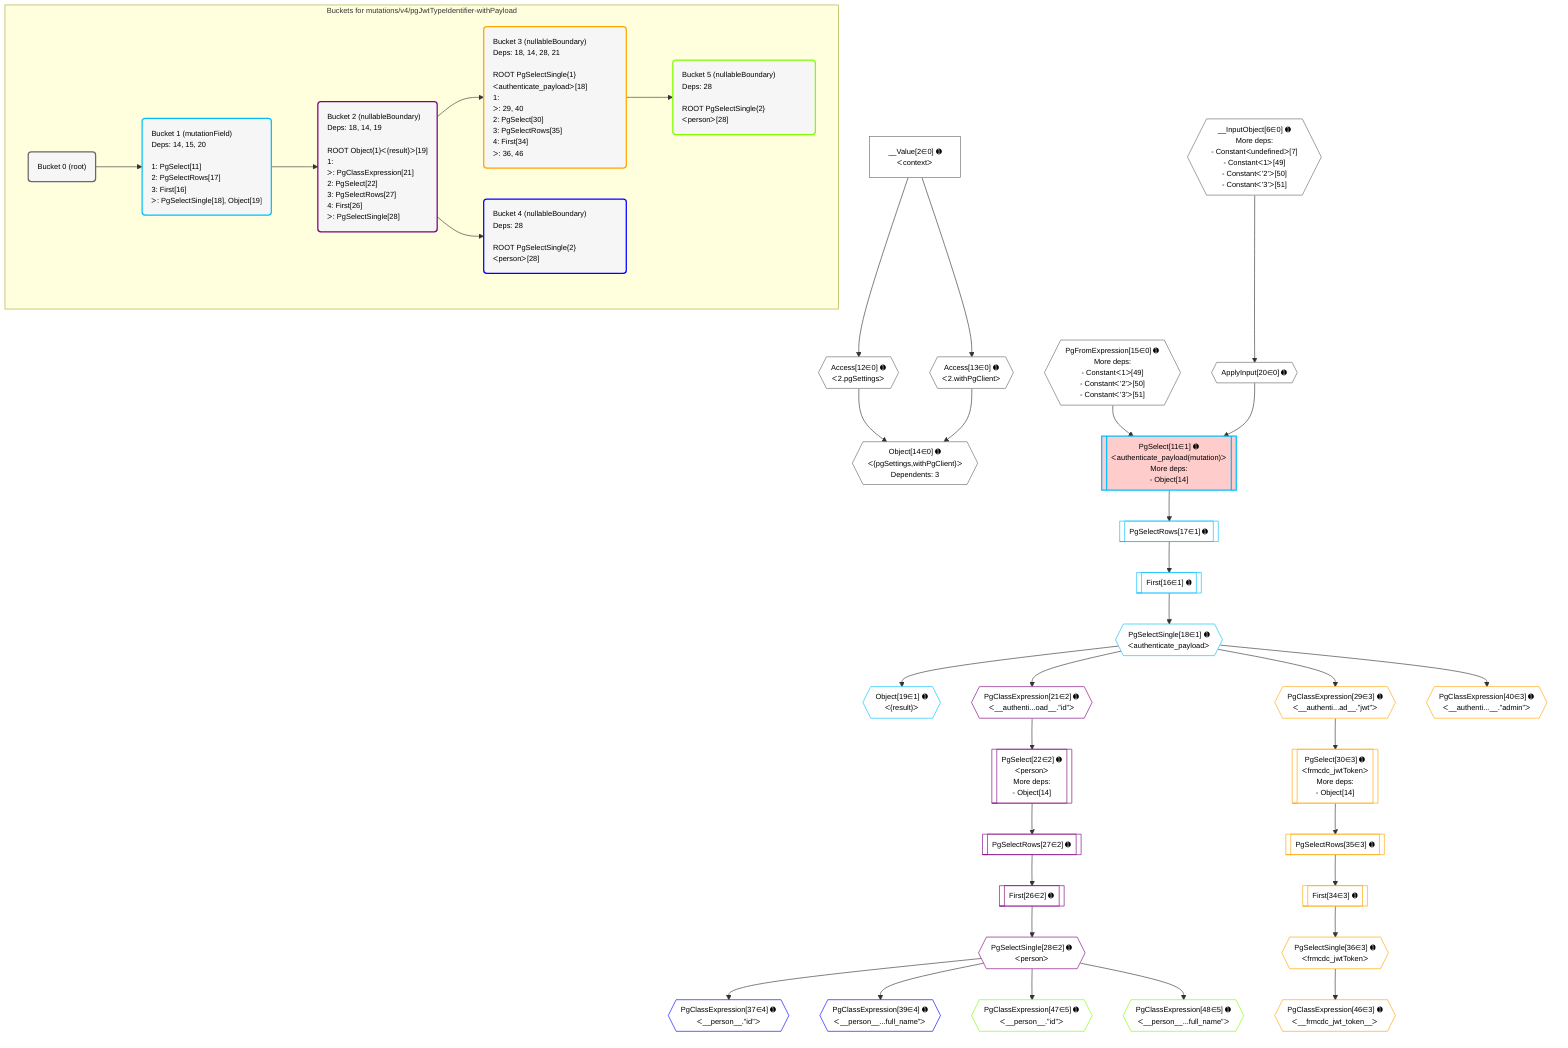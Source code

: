 %%{init: {'themeVariables': { 'fontSize': '12px'}}}%%
graph TD
    classDef path fill:#eee,stroke:#000,color:#000
    classDef plan fill:#fff,stroke-width:1px,color:#000
    classDef itemplan fill:#fff,stroke-width:2px,color:#000
    classDef unbatchedplan fill:#dff,stroke-width:1px,color:#000
    classDef sideeffectplan fill:#fcc,stroke-width:2px,color:#000
    classDef bucket fill:#f6f6f6,color:#000,stroke-width:2px,text-align:left

    subgraph "Buckets for mutations/v4/pgJwtTypeIdentifier-withPayload"
    Bucket0("Bucket 0 (root)"):::bucket
    Bucket1("Bucket 1 (mutationField)<br />Deps: 14, 15, 20<br /><br />1: PgSelect[11]<br />2: PgSelectRows[17]<br />3: First[16]<br />ᐳ: PgSelectSingle[18], Object[19]"):::bucket
    Bucket2("Bucket 2 (nullableBoundary)<br />Deps: 18, 14, 19<br /><br />ROOT Object{1}ᐸ{result}ᐳ[19]<br />1: <br />ᐳ: PgClassExpression[21]<br />2: PgSelect[22]<br />3: PgSelectRows[27]<br />4: First[26]<br />ᐳ: PgSelectSingle[28]"):::bucket
    Bucket3("Bucket 3 (nullableBoundary)<br />Deps: 18, 14, 28, 21<br /><br />ROOT PgSelectSingle{1}ᐸauthenticate_payloadᐳ[18]<br />1: <br />ᐳ: 29, 40<br />2: PgSelect[30]<br />3: PgSelectRows[35]<br />4: First[34]<br />ᐳ: 36, 46"):::bucket
    Bucket4("Bucket 4 (nullableBoundary)<br />Deps: 28<br /><br />ROOT PgSelectSingle{2}ᐸpersonᐳ[28]"):::bucket
    Bucket5("Bucket 5 (nullableBoundary)<br />Deps: 28<br /><br />ROOT PgSelectSingle{2}ᐸpersonᐳ[28]"):::bucket
    end
    Bucket0 --> Bucket1
    Bucket1 --> Bucket2
    Bucket2 --> Bucket3 & Bucket4
    Bucket3 --> Bucket5

    %% plan dependencies
    __InputObject6{{"__InputObject[6∈0] ➊<br />More deps:<br />- Constantᐸundefinedᐳ[7]<br />- Constantᐸ1ᐳ[49]<br />- Constantᐸ'2'ᐳ[50]<br />- Constantᐸ'3'ᐳ[51]"}}:::plan
    PgFromExpression15{{"PgFromExpression[15∈0] ➊<br />More deps:<br />- Constantᐸ1ᐳ[49]<br />- Constantᐸ'2'ᐳ[50]<br />- Constantᐸ'3'ᐳ[51]"}}:::plan
    Object14{{"Object[14∈0] ➊<br />ᐸ{pgSettings,withPgClient}ᐳ<br />Dependents: 3"}}:::plan
    Access12{{"Access[12∈0] ➊<br />ᐸ2.pgSettingsᐳ"}}:::plan
    Access13{{"Access[13∈0] ➊<br />ᐸ2.withPgClientᐳ"}}:::plan
    Access12 & Access13 --> Object14
    __Value2["__Value[2∈0] ➊<br />ᐸcontextᐳ"]:::plan
    __Value2 --> Access12
    __Value2 --> Access13
    ApplyInput20{{"ApplyInput[20∈0] ➊"}}:::plan
    __InputObject6 --> ApplyInput20
    PgSelect11[["PgSelect[11∈1] ➊<br />ᐸauthenticate_payload(mutation)ᐳ<br />More deps:<br />- Object[14]"]]:::sideeffectplan
    PgFromExpression15 & ApplyInput20 --> PgSelect11
    First16[["First[16∈1] ➊"]]:::plan
    PgSelectRows17[["PgSelectRows[17∈1] ➊"]]:::plan
    PgSelectRows17 --> First16
    PgSelect11 --> PgSelectRows17
    PgSelectSingle18{{"PgSelectSingle[18∈1] ➊<br />ᐸauthenticate_payloadᐳ"}}:::plan
    First16 --> PgSelectSingle18
    Object19{{"Object[19∈1] ➊<br />ᐸ{result}ᐳ"}}:::plan
    PgSelectSingle18 --> Object19
    PgSelect22[["PgSelect[22∈2] ➊<br />ᐸpersonᐳ<br />More deps:<br />- Object[14]"]]:::plan
    PgClassExpression21{{"PgClassExpression[21∈2] ➊<br />ᐸ__authenti...oad__.”id”ᐳ"}}:::plan
    PgClassExpression21 --> PgSelect22
    PgSelectSingle18 --> PgClassExpression21
    First26[["First[26∈2] ➊"]]:::plan
    PgSelectRows27[["PgSelectRows[27∈2] ➊"]]:::plan
    PgSelectRows27 --> First26
    PgSelect22 --> PgSelectRows27
    PgSelectSingle28{{"PgSelectSingle[28∈2] ➊<br />ᐸpersonᐳ"}}:::plan
    First26 --> PgSelectSingle28
    PgSelect30[["PgSelect[30∈3] ➊<br />ᐸfrmcdc_jwtTokenᐳ<br />More deps:<br />- Object[14]"]]:::plan
    PgClassExpression29{{"PgClassExpression[29∈3] ➊<br />ᐸ__authenti...ad__.”jwt”ᐳ"}}:::plan
    PgClassExpression29 --> PgSelect30
    PgSelectSingle18 --> PgClassExpression29
    First34[["First[34∈3] ➊"]]:::plan
    PgSelectRows35[["PgSelectRows[35∈3] ➊"]]:::plan
    PgSelectRows35 --> First34
    PgSelect30 --> PgSelectRows35
    PgSelectSingle36{{"PgSelectSingle[36∈3] ➊<br />ᐸfrmcdc_jwtTokenᐳ"}}:::plan
    First34 --> PgSelectSingle36
    PgClassExpression40{{"PgClassExpression[40∈3] ➊<br />ᐸ__authenti...__.”admin”ᐳ"}}:::plan
    PgSelectSingle18 --> PgClassExpression40
    PgClassExpression46{{"PgClassExpression[46∈3] ➊<br />ᐸ__frmcdc_jwt_token__ᐳ"}}:::plan
    PgSelectSingle36 --> PgClassExpression46
    PgClassExpression37{{"PgClassExpression[37∈4] ➊<br />ᐸ__person__.”id”ᐳ"}}:::plan
    PgSelectSingle28 --> PgClassExpression37
    PgClassExpression39{{"PgClassExpression[39∈4] ➊<br />ᐸ__person__...full_name”ᐳ"}}:::plan
    PgSelectSingle28 --> PgClassExpression39
    PgClassExpression47{{"PgClassExpression[47∈5] ➊<br />ᐸ__person__.”id”ᐳ"}}:::plan
    PgSelectSingle28 --> PgClassExpression47
    PgClassExpression48{{"PgClassExpression[48∈5] ➊<br />ᐸ__person__...full_name”ᐳ"}}:::plan
    PgSelectSingle28 --> PgClassExpression48

    %% define steps
    classDef bucket0 stroke:#696969
    class Bucket0,__Value2,__InputObject6,Access12,Access13,Object14,PgFromExpression15,ApplyInput20 bucket0
    classDef bucket1 stroke:#00bfff
    class Bucket1,PgSelect11,First16,PgSelectRows17,PgSelectSingle18,Object19 bucket1
    classDef bucket2 stroke:#7f007f
    class Bucket2,PgClassExpression21,PgSelect22,First26,PgSelectRows27,PgSelectSingle28 bucket2
    classDef bucket3 stroke:#ffa500
    class Bucket3,PgClassExpression29,PgSelect30,First34,PgSelectRows35,PgSelectSingle36,PgClassExpression40,PgClassExpression46 bucket3
    classDef bucket4 stroke:#0000ff
    class Bucket4,PgClassExpression37,PgClassExpression39 bucket4
    classDef bucket5 stroke:#7fff00
    class Bucket5,PgClassExpression47,PgClassExpression48 bucket5

    %% implicit side effects